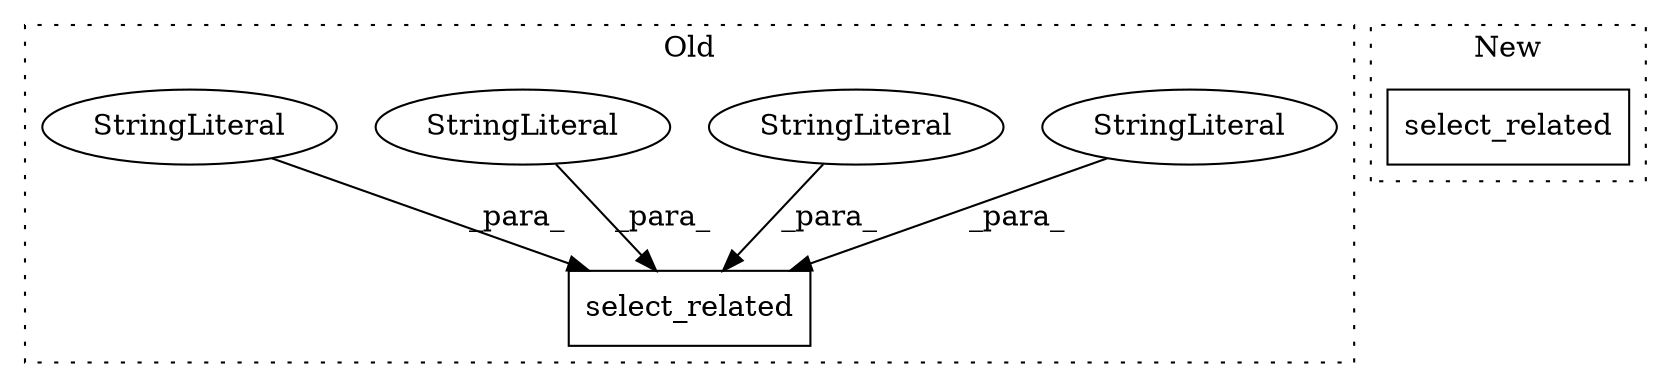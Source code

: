 digraph G {
subgraph cluster0 {
1 [label="select_related" a="32" s="151,267" l="15,1" shape="box"];
3 [label="StringLiteral" a="45" s="199" l="11" shape="ellipse"];
4 [label="StringLiteral" a="45" s="232" l="26" shape="ellipse"];
5 [label="StringLiteral" a="45" s="211" l="20" shape="ellipse"];
6 [label="StringLiteral" a="45" s="166" l="6" shape="ellipse"];
label = "Old";
style="dotted";
}
subgraph cluster1 {
2 [label="select_related" a="32" s="151,174" l="15,1" shape="box"];
label = "New";
style="dotted";
}
3 -> 1 [label="_para_"];
4 -> 1 [label="_para_"];
5 -> 1 [label="_para_"];
6 -> 1 [label="_para_"];
}